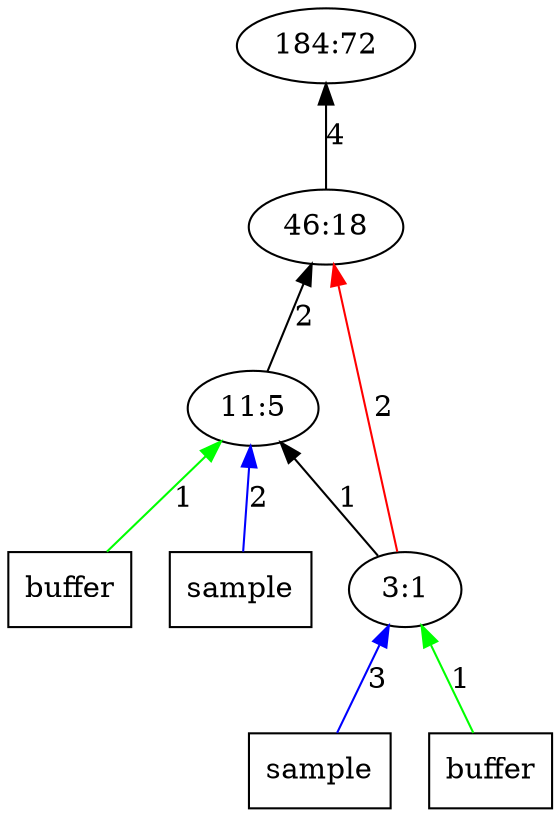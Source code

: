 digraph Tree{
	rankdir="BT"
	1 [label = "184:72"];
	2 -> 1 [label = "4", color = "black"];
	2 [label = "46:18"];
	3 -> 2 [label = "2", color = "black"];
	x32 -> 3 [label = "1", color = "green"];
	x32 [label = "buffer", shape = "box"];
	x31 -> 3 [label = "2", color = "blue"];
	x31 [label = "sample", shape = "box"];
	3 [label = "11:5"];
	4 -> 3 [label = "1", color = "black"];
	4 -> 2 [label = "2", color = "red"];
	x41 -> 4 [label = "3", color = "blue"];
	x41 [label = "sample", shape = "box"];
	x42 -> 4 [label = "1", color = "green"];
	x42 [label = "buffer", shape = "box"];
	4 [label = "3:1"];
}


